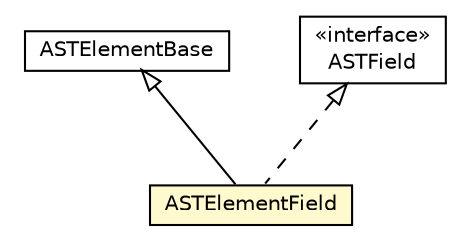 #!/usr/local/bin/dot
#
# Class diagram 
# Generated by UMLGraph version 5.1 (http://www.umlgraph.org/)
#

digraph G {
	edge [fontname="Helvetica",fontsize=10,labelfontname="Helvetica",labelfontsize=10];
	node [fontname="Helvetica",fontsize=10,shape=plaintext];
	nodesep=0.25;
	ranksep=0.5;
	// org.androidtransfuse.analysis.adapter.ASTElementBase
	c43234 [label=<<table title="org.androidtransfuse.analysis.adapter.ASTElementBase" border="0" cellborder="1" cellspacing="0" cellpadding="2" port="p" href="./ASTElementBase.html">
		<tr><td><table border="0" cellspacing="0" cellpadding="1">
<tr><td align="center" balign="center"> ASTElementBase </td></tr>
		</table></td></tr>
		</table>>, fontname="Helvetica", fontcolor="black", fontsize=10.0];
	// org.androidtransfuse.analysis.adapter.ASTElementField
	c43235 [label=<<table title="org.androidtransfuse.analysis.adapter.ASTElementField" border="0" cellborder="1" cellspacing="0" cellpadding="2" port="p" bgcolor="lemonChiffon" href="./ASTElementField.html">
		<tr><td><table border="0" cellspacing="0" cellpadding="1">
<tr><td align="center" balign="center"> ASTElementField </td></tr>
		</table></td></tr>
		</table>>, fontname="Helvetica", fontcolor="black", fontsize=10.0];
	// org.androidtransfuse.analysis.adapter.ASTField
	c43253 [label=<<table title="org.androidtransfuse.analysis.adapter.ASTField" border="0" cellborder="1" cellspacing="0" cellpadding="2" port="p" href="./ASTField.html">
		<tr><td><table border="0" cellspacing="0" cellpadding="1">
<tr><td align="center" balign="center"> &#171;interface&#187; </td></tr>
<tr><td align="center" balign="center"> ASTField </td></tr>
		</table></td></tr>
		</table>>, fontname="Helvetica", fontcolor="black", fontsize=10.0];
	//org.androidtransfuse.analysis.adapter.ASTElementField extends org.androidtransfuse.analysis.adapter.ASTElementBase
	c43234:p -> c43235:p [dir=back,arrowtail=empty];
	//org.androidtransfuse.analysis.adapter.ASTElementField implements org.androidtransfuse.analysis.adapter.ASTField
	c43253:p -> c43235:p [dir=back,arrowtail=empty,style=dashed];
}

